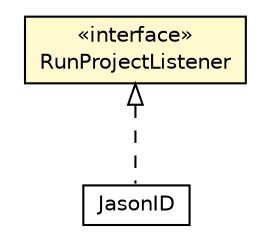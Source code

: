 #!/usr/local/bin/dot
#
# Class diagram 
# Generated by UMLGraph version R5_6_6-1-g9240c4 (http://www.umlgraph.org/)
#

digraph G {
	edge [fontname="Helvetica",fontsize=10,labelfontname="Helvetica",labelfontsize=10];
	node [fontname="Helvetica",fontsize=10,shape=plaintext];
	nodesep=0.25;
	ranksep=0.5;
	// jason.jeditplugin.RunProjectListener
	c42048 [label=<<table title="jason.jeditplugin.RunProjectListener" border="0" cellborder="1" cellspacing="0" cellpadding="2" port="p" bgcolor="lemonChiffon" href="./RunProjectListener.html">
		<tr><td><table border="0" cellspacing="0" cellpadding="1">
<tr><td align="center" balign="center"> &#171;interface&#187; </td></tr>
<tr><td align="center" balign="center"> RunProjectListener </td></tr>
		</table></td></tr>
		</table>>, URL="./RunProjectListener.html", fontname="Helvetica", fontcolor="black", fontsize=10.0];
	// jason.jeditplugin.JasonID
	c42058 [label=<<table title="jason.jeditplugin.JasonID" border="0" cellborder="1" cellspacing="0" cellpadding="2" port="p" href="./JasonID.html">
		<tr><td><table border="0" cellspacing="0" cellpadding="1">
<tr><td align="center" balign="center"> JasonID </td></tr>
		</table></td></tr>
		</table>>, URL="./JasonID.html", fontname="Helvetica", fontcolor="black", fontsize=10.0];
	//jason.jeditplugin.JasonID implements jason.jeditplugin.RunProjectListener
	c42048:p -> c42058:p [dir=back,arrowtail=empty,style=dashed];
}

